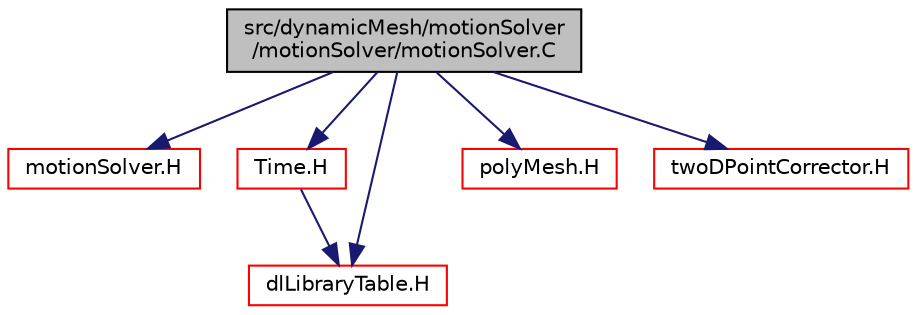 digraph "src/dynamicMesh/motionSolver/motionSolver/motionSolver.C"
{
  bgcolor="transparent";
  edge [fontname="Helvetica",fontsize="10",labelfontname="Helvetica",labelfontsize="10"];
  node [fontname="Helvetica",fontsize="10",shape=record];
  Node0 [label="src/dynamicMesh/motionSolver\l/motionSolver/motionSolver.C",height=0.2,width=0.4,color="black", fillcolor="grey75", style="filled", fontcolor="black"];
  Node0 -> Node1 [color="midnightblue",fontsize="10",style="solid",fontname="Helvetica"];
  Node1 [label="motionSolver.H",height=0.2,width=0.4,color="red",URL="$a00635.html"];
  Node0 -> Node148 [color="midnightblue",fontsize="10",style="solid",fontname="Helvetica"];
  Node148 [label="Time.H",height=0.2,width=0.4,color="red",URL="$a10025.html"];
  Node148 -> Node188 [color="midnightblue",fontsize="10",style="solid",fontname="Helvetica"];
  Node188 [label="dlLibraryTable.H",height=0.2,width=0.4,color="red",URL="$a09608.html"];
  Node0 -> Node198 [color="midnightblue",fontsize="10",style="solid",fontname="Helvetica"];
  Node198 [label="polyMesh.H",height=0.2,width=0.4,color="red",URL="$a12398.html"];
  Node0 -> Node188 [color="midnightblue",fontsize="10",style="solid",fontname="Helvetica"];
  Node0 -> Node275 [color="midnightblue",fontsize="10",style="solid",fontname="Helvetica"];
  Node275 [label="twoDPointCorrector.H",height=0.2,width=0.4,color="red",URL="$a08963.html"];
}
